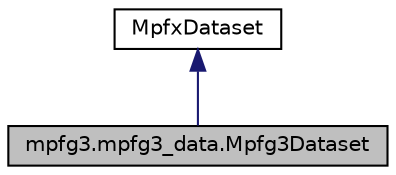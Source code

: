 digraph G
{
  edge [fontname="Helvetica",fontsize="10",labelfontname="Helvetica",labelfontsize="10"];
  node [fontname="Helvetica",fontsize="10",shape=record];
  Node1 [label="mpfg3.mpfg3_data.Mpfg3Dataset",height=0.2,width=0.4,color="black", fillcolor="grey75", style="filled" fontcolor="black"];
  Node2 -> Node1 [dir=back,color="midnightblue",fontsize="10",style="solid",fontname="Helvetica"];
  Node2 [label="MpfxDataset",height=0.2,width=0.4,color="black", fillcolor="white", style="filled",URL="$classMpfxDataset.html"];
}
